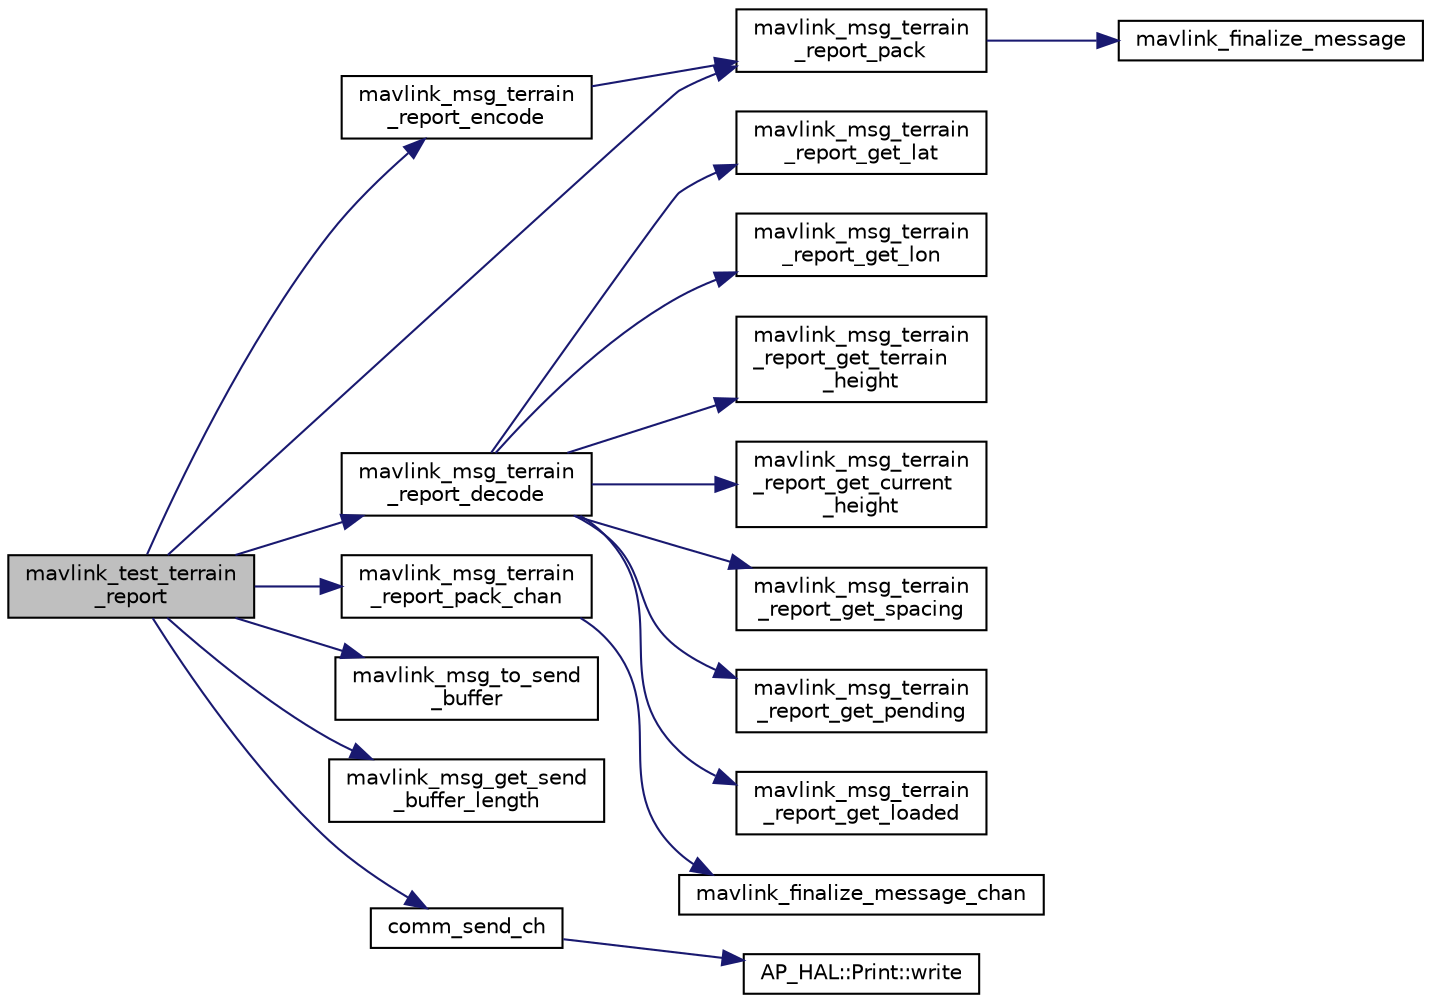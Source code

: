 digraph "mavlink_test_terrain_report"
{
 // INTERACTIVE_SVG=YES
  edge [fontname="Helvetica",fontsize="10",labelfontname="Helvetica",labelfontsize="10"];
  node [fontname="Helvetica",fontsize="10",shape=record];
  rankdir="LR";
  Node1 [label="mavlink_test_terrain\l_report",height=0.2,width=0.4,color="black", fillcolor="grey75", style="filled" fontcolor="black"];
  Node1 -> Node2 [color="midnightblue",fontsize="10",style="solid",fontname="Helvetica"];
  Node2 [label="mavlink_msg_terrain\l_report_encode",height=0.2,width=0.4,color="black", fillcolor="white", style="filled",URL="$mavlink__msg__terrain__report_8h.html#a3495395429a7c7780056333cf712ccd3",tooltip="Encode a terrain_report struct. "];
  Node2 -> Node3 [color="midnightblue",fontsize="10",style="solid",fontname="Helvetica"];
  Node3 [label="mavlink_msg_terrain\l_report_pack",height=0.2,width=0.4,color="black", fillcolor="white", style="filled",URL="$mavlink__msg__terrain__report_8h.html#a5561b5515ba0a653c916312d77c7afac",tooltip="Pack a terrain_report message. "];
  Node3 -> Node4 [color="midnightblue",fontsize="10",style="solid",fontname="Helvetica"];
  Node4 [label="mavlink_finalize_message",height=0.2,width=0.4,color="black", fillcolor="white", style="filled",URL="$v0_89_2mavlink__helpers_8h.html#af3bea083c5ec83f5b6570b2bd4a817d0",tooltip="Finalize a MAVLink message with MAVLINK_COMM_0 as default channel. "];
  Node1 -> Node5 [color="midnightblue",fontsize="10",style="solid",fontname="Helvetica"];
  Node5 [label="mavlink_msg_terrain\l_report_decode",height=0.2,width=0.4,color="black", fillcolor="white", style="filled",URL="$mavlink__msg__terrain__report_8h.html#adf2f28b8e057ad08ca085a9a5df85c2c",tooltip="Decode a terrain_report message into a struct. "];
  Node5 -> Node6 [color="midnightblue",fontsize="10",style="solid",fontname="Helvetica"];
  Node6 [label="mavlink_msg_terrain\l_report_get_lat",height=0.2,width=0.4,color="black", fillcolor="white", style="filled",URL="$mavlink__msg__terrain__report_8h.html#ae467703e85e57484f2dc3a40fcd33d77",tooltip="Send a terrain_report message. "];
  Node5 -> Node7 [color="midnightblue",fontsize="10",style="solid",fontname="Helvetica"];
  Node7 [label="mavlink_msg_terrain\l_report_get_lon",height=0.2,width=0.4,color="black", fillcolor="white", style="filled",URL="$mavlink__msg__terrain__report_8h.html#a58311601e158135f79ec7686fbb08373",tooltip="Get field lon from terrain_report message. "];
  Node5 -> Node8 [color="midnightblue",fontsize="10",style="solid",fontname="Helvetica"];
  Node8 [label="mavlink_msg_terrain\l_report_get_terrain\l_height",height=0.2,width=0.4,color="black", fillcolor="white", style="filled",URL="$mavlink__msg__terrain__report_8h.html#a0404a29756e57adb40ddfee3e5400ffb",tooltip="Get field terrain_height from terrain_report message. "];
  Node5 -> Node9 [color="midnightblue",fontsize="10",style="solid",fontname="Helvetica"];
  Node9 [label="mavlink_msg_terrain\l_report_get_current\l_height",height=0.2,width=0.4,color="black", fillcolor="white", style="filled",URL="$mavlink__msg__terrain__report_8h.html#a9722da090af46ec65b7954517e17d248",tooltip="Get field current_height from terrain_report message. "];
  Node5 -> Node10 [color="midnightblue",fontsize="10",style="solid",fontname="Helvetica"];
  Node10 [label="mavlink_msg_terrain\l_report_get_spacing",height=0.2,width=0.4,color="black", fillcolor="white", style="filled",URL="$mavlink__msg__terrain__report_8h.html#a7567d25787c76a27e5f280595c495913",tooltip="Get field spacing from terrain_report message. "];
  Node5 -> Node11 [color="midnightblue",fontsize="10",style="solid",fontname="Helvetica"];
  Node11 [label="mavlink_msg_terrain\l_report_get_pending",height=0.2,width=0.4,color="black", fillcolor="white", style="filled",URL="$mavlink__msg__terrain__report_8h.html#ab9d7e3673d61f75b2879b971ef2c501e",tooltip="Get field pending from terrain_report message. "];
  Node5 -> Node12 [color="midnightblue",fontsize="10",style="solid",fontname="Helvetica"];
  Node12 [label="mavlink_msg_terrain\l_report_get_loaded",height=0.2,width=0.4,color="black", fillcolor="white", style="filled",URL="$mavlink__msg__terrain__report_8h.html#aa4f955548a3e1fb4d227739b9b8c7b23",tooltip="Get field loaded from terrain_report message. "];
  Node1 -> Node3 [color="midnightblue",fontsize="10",style="solid",fontname="Helvetica"];
  Node1 -> Node13 [color="midnightblue",fontsize="10",style="solid",fontname="Helvetica"];
  Node13 [label="mavlink_msg_terrain\l_report_pack_chan",height=0.2,width=0.4,color="black", fillcolor="white", style="filled",URL="$mavlink__msg__terrain__report_8h.html#a0a6e051999b4d347c9ee2b726af34f33",tooltip="Pack a terrain_report message on a channel. "];
  Node13 -> Node14 [color="midnightblue",fontsize="10",style="solid",fontname="Helvetica"];
  Node14 [label="mavlink_finalize_message_chan",height=0.2,width=0.4,color="black", fillcolor="white", style="filled",URL="$v0_89_2mavlink__helpers_8h.html#aa66131138fc02101dcc73b4b556ab422",tooltip="Finalize a MAVLink message with channel assignment. "];
  Node1 -> Node15 [color="midnightblue",fontsize="10",style="solid",fontname="Helvetica"];
  Node15 [label="mavlink_msg_to_send\l_buffer",height=0.2,width=0.4,color="black", fillcolor="white", style="filled",URL="$v0_89_2mavlink__helpers_8h.html#afea0a9befa84822fd62c2899ea0d849e",tooltip="Pack a message to send it over a serial byte stream. "];
  Node1 -> Node16 [color="midnightblue",fontsize="10",style="solid",fontname="Helvetica"];
  Node16 [label="mavlink_msg_get_send\l_buffer_length",height=0.2,width=0.4,color="black", fillcolor="white", style="filled",URL="$v0_89_2protocol_8h.html#aa86c08f27aabb7a2e12a67f189f590c8",tooltip="Get the required buffer size for this message. "];
  Node1 -> Node17 [color="midnightblue",fontsize="10",style="solid",fontname="Helvetica"];
  Node17 [label="comm_send_ch",height=0.2,width=0.4,color="black", fillcolor="white", style="filled",URL="$GCS__MAVLink_8h.html#ab753873a1ee10adedd0ce246311468f8"];
  Node17 -> Node18 [color="midnightblue",fontsize="10",style="solid",fontname="Helvetica"];
  Node18 [label="AP_HAL::Print::write",height=0.2,width=0.4,color="black", fillcolor="white", style="filled",URL="$classAP__HAL_1_1Print.html#acc65391952a43334f8f5c9bef341f501"];
}
